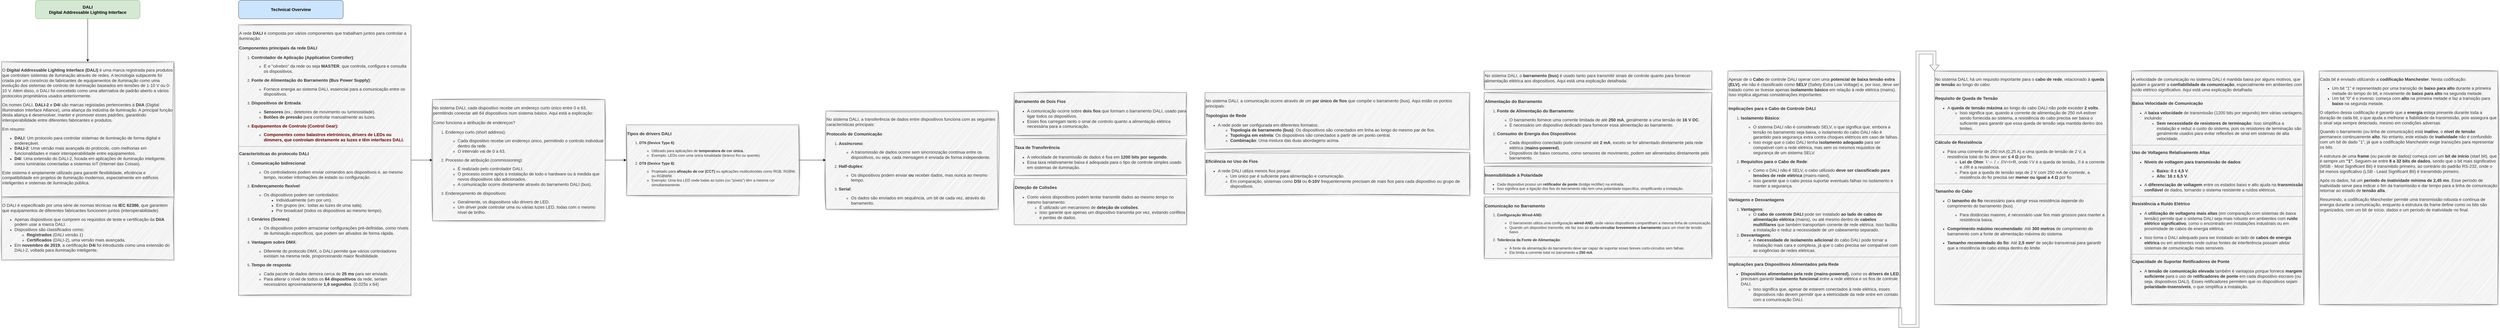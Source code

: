 <mxfile version="26.0.4">
  <diagram name="Página-1" id="Lldr0v3kpr64z7-852WX">
    <mxGraphModel dx="1793" dy="2224" grid="1" gridSize="10" guides="1" tooltips="1" connect="1" arrows="1" fold="1" page="1" pageScale="1" pageWidth="827" pageHeight="1169" math="0" shadow="0">
      <root>
        <mxCell id="0" />
        <mxCell id="1" parent="0" />
        <mxCell id="GAST41TI2rblRG072SL0-26" style="edgeStyle=orthogonalEdgeStyle;rounded=0;orthogonalLoop=1;jettySize=auto;html=1;" edge="1" parent="1" source="GAST41TI2rblRG072SL0-2" target="GAST41TI2rblRG072SL0-3">
          <mxGeometry relative="1" as="geometry" />
        </mxCell>
        <mxCell id="GAST41TI2rblRG072SL0-2" value="&lt;font style=&quot;font-size: 14px;&quot;&gt;&lt;b&gt;DALI&lt;/b&gt;&lt;/font&gt;&lt;div&gt;&lt;font style=&quot;font-size: 14px;&quot;&gt;&lt;b&gt;Digital Addressable Lighting Interface&lt;/b&gt;&lt;/font&gt;&lt;/div&gt;" style="rounded=1;whiteSpace=wrap;html=1;fillColor=#d5e8d4;strokeColor=#82b366;" vertex="1" parent="1">
          <mxGeometry x="290" y="-300" width="340" height="60" as="geometry" />
        </mxCell>
        <mxCell id="GAST41TI2rblRG072SL0-3" value="&lt;p&gt;&lt;font style=&quot;font-size: 14px;&quot;&gt;O &lt;strong style=&quot;&quot;&gt;Digital Addressable Lighting Interface (DALI)&lt;/strong&gt; é uma marca registrada para produtos que controlam sistemas de iluminação através de redes. A tecnologia subjacente foi criada por um consórcio de fabricantes de equipamentos de iluminação como uma evolução dos sistemas de controlo de iluminação baseados em tensões de 1-10 V ou 0-10 V. Além disso, o DALI foi concebido como uma alternativa de padrão aberto a vários protocolos proprietários usados anteriormente.&lt;/font&gt;&lt;/p&gt;&lt;p&gt;&lt;font style=&quot;font-size: 14px;&quot;&gt;Os nomes DALI, &lt;strong&gt;DALI-2&lt;/strong&gt; e &lt;strong&gt;D4i&lt;/strong&gt; são marcas registadas pertencentes à &lt;strong&gt;DiiA&lt;/strong&gt; (Digital Illumination Interface Alliance), uma aliança da indústria de iluminação. A principal função desta aliança é desenvolver, manter e promover esses padrões, garantindo interoperabilidade entre diferentes fabricantes e produtos.&lt;/font&gt;&lt;/p&gt;&lt;p&gt;&lt;font style=&quot;font-size: 14px;&quot;&gt;Em resumo:&lt;/font&gt;&lt;/p&gt;&lt;ul&gt;&lt;li&gt;&lt;font style=&quot;font-size: 14px;&quot;&gt;&lt;strong&gt;DALI&lt;/strong&gt;: Um protocolo para controlar sistemas de iluminação de forma digital e endereçável.&lt;/font&gt;&lt;/li&gt;&lt;li&gt;&lt;font style=&quot;font-size: 14px;&quot;&gt;&lt;strong&gt;DALI-2&lt;/strong&gt;: Uma versão mais avançada do protocolo, com melhorias em funcionalidades e maior interoperabilidade entre equipamentos.&lt;/font&gt;&lt;/li&gt;&lt;li&gt;&lt;font style=&quot;font-size: 14px;&quot;&gt;&lt;strong&gt;D4i&lt;/strong&gt;: Uma extensão do DALI-2, focada em aplicações de iluminação inteligente, como luminárias conectadas a sistemas IoT (Internet das Coisas).&lt;/font&gt;&lt;/li&gt;&lt;/ul&gt;&lt;p&gt;&lt;font style=&quot;font-size: 14px;&quot;&gt;Este sistema é amplamente utilizado para garantir flexibilidade, eficiência e compatibilidade em projetos de iluminação modernos, especialmente em edifícios inteligentes e sistemas de iluminação pública.&lt;/font&gt;&lt;/p&gt;" style="text;whiteSpace=wrap;html=1;fillColor=#f5f5f5;fontColor=#333333;strokeColor=#666666;sketch=1;curveFitting=1;jiggle=2;shadow=1;" vertex="1" parent="1">
          <mxGeometry x="180" y="-100" width="560" height="440" as="geometry" />
        </mxCell>
        <mxCell id="GAST41TI2rblRG072SL0-5" value="&lt;p&gt;&lt;font style=&quot;font-size: 14px;&quot;&gt;O DALI é especificado por uma série de normas técnicas na &lt;strong style=&quot;&quot;&gt;IEC 62386&lt;/strong&gt;, que garantem que equipamentos de diferentes fabricantes funcionem juntos (interoperabilidade).&lt;/font&gt;&lt;/p&gt;&lt;ul&gt;&lt;li&gt;&lt;font style=&quot;font-size: 14px;&quot;&gt;Apenas dispositivos que cumprem os requisitos de teste e certificação da &lt;strong&gt;DiiA&lt;/strong&gt; podem usar a marca DALI.&lt;/font&gt;&lt;/li&gt;&lt;li&gt;&lt;font style=&quot;font-size: 14px;&quot;&gt;Dispositivos são classificados como:&lt;/font&gt;&lt;ul&gt;&lt;li&gt;&lt;font style=&quot;font-size: 14px;&quot;&gt;&lt;strong&gt;Registrados&lt;/strong&gt; (DALI versão 1)&amp;nbsp;&lt;/font&gt;&lt;/li&gt;&lt;li&gt;&lt;font style=&quot;font-size: 14px;&quot;&gt;&lt;strong&gt;Certificados&lt;/strong&gt; (DALI-2), uma versão mais avançada.&lt;/font&gt;&lt;/li&gt;&lt;/ul&gt;&lt;/li&gt;&lt;li&gt;&lt;font style=&quot;font-size: 14px;&quot;&gt;Em &lt;strong style=&quot;&quot;&gt;novembro de 2019&lt;/strong&gt;, a certificação &lt;strong style=&quot;&quot;&gt;D4i&lt;/strong&gt; foi introduzida como uma extensão do DALI-2, voltada para iluminação inteligente.&lt;/font&gt;&lt;/li&gt;&lt;/ul&gt;" style="text;whiteSpace=wrap;html=1;fillColor=#f5f5f5;fontColor=#333333;strokeColor=#666666;sketch=1;curveFitting=1;jiggle=2;shadow=1;" vertex="1" parent="1">
          <mxGeometry x="180" y="340" width="560" height="205" as="geometry" />
        </mxCell>
        <mxCell id="GAST41TI2rblRG072SL0-10" style="edgeStyle=orthogonalEdgeStyle;rounded=0;orthogonalLoop=1;jettySize=auto;html=1;entryX=0;entryY=0.5;entryDx=0;entryDy=0;" edge="1" parent="1" source="GAST41TI2rblRG072SL0-7" target="GAST41TI2rblRG072SL0-9">
          <mxGeometry relative="1" as="geometry" />
        </mxCell>
        <mxCell id="GAST41TI2rblRG072SL0-7" value="&lt;p&gt;&lt;font style=&quot;font-size: 14px;&quot;&gt;A rede &lt;strong style=&quot;&quot;&gt;DALI&lt;/strong&gt; é composta por vários componentes que trabalham juntos para controlar a iluminação:&lt;/font&gt;&lt;/p&gt;&lt;h3&gt;&lt;strong&gt;&lt;font style=&quot;font-size: 14px;&quot;&gt;Componentes principais da rede DALI&lt;/font&gt;&lt;/strong&gt;&lt;/h3&gt;&lt;ol&gt;&lt;li&gt;&lt;p&gt;&lt;font style=&quot;font-size: 14px;&quot;&gt;&lt;strong&gt;Controlador de Aplicação (Application Controller)&lt;/strong&gt;:&lt;/font&gt;&lt;/p&gt;&lt;ul&gt;&lt;li&gt;&lt;font style=&quot;font-size: 14px;&quot;&gt;É o &quot;cérebro&quot; da rede ou seja &lt;b&gt;MASTER&lt;/b&gt;, que controla, configura e consulta os dispositivos.&lt;/font&gt;&lt;/li&gt;&lt;/ul&gt;&lt;/li&gt;&lt;li&gt;&lt;p&gt;&lt;font style=&quot;font-size: 14px;&quot;&gt;&lt;strong&gt;Fonte de Alimentação do Barramento (Bus Power Supply)&lt;/strong&gt;:&lt;/font&gt;&lt;/p&gt;&lt;ul&gt;&lt;li&gt;&lt;font style=&quot;font-size: 14px;&quot;&gt;Fornece energia ao sistema DALI, essencial para a comunicação entre os dispositivos.&lt;/font&gt;&lt;/li&gt;&lt;/ul&gt;&lt;/li&gt;&lt;li&gt;&lt;p&gt;&lt;font style=&quot;font-size: 14px;&quot;&gt;&lt;strong&gt;Dispositivos de Entrada&lt;/strong&gt;:&lt;/font&gt;&lt;/p&gt;&lt;ul&gt;&lt;li&gt;&lt;font style=&quot;font-size: 14px;&quot;&gt;&lt;strong&gt;Sensores&lt;/strong&gt; (ex.: detetores de movimento ou luminosidade).&lt;/font&gt;&lt;/li&gt;&lt;li&gt;&lt;font style=&quot;font-size: 14px;&quot;&gt;&lt;strong&gt;Botões de pressão&lt;/strong&gt; para controlar manualmente as luzes.&lt;/font&gt;&lt;/li&gt;&lt;/ul&gt;&lt;/li&gt;&lt;li&gt;&lt;p&gt;&lt;font style=&quot;font-size: 14px; color: rgb(102, 0, 0);&quot;&gt;&lt;b&gt;Equipamentos de Controlo (Control Gear):&lt;/b&gt;&lt;/font&gt;&lt;/p&gt;&lt;ul&gt;&lt;li&gt;&lt;font style=&quot;font-size: 14px; color: rgb(102, 0, 0);&quot;&gt;&lt;b&gt;Componentes como balastros eletrónicos, drivers de LEDs ou dimmers, que controlam diretamente as luzes e têm interfaces DALI.&lt;/b&gt;&lt;/font&gt;&lt;/li&gt;&lt;/ul&gt;&lt;/li&gt;&lt;/ol&gt;&lt;hr&gt;&lt;h3&gt;&lt;strong&gt;&lt;font style=&quot;font-size: 14px;&quot;&gt;Características do protocolo DALI&lt;/font&gt;&lt;/strong&gt;&lt;/h3&gt;&lt;ol&gt;&lt;li&gt;&lt;p&gt;&lt;font style=&quot;font-size: 14px;&quot;&gt;&lt;strong&gt;Comunicação bidirecional&lt;/strong&gt;:&lt;/font&gt;&lt;/p&gt;&lt;ul&gt;&lt;li&gt;&lt;font style=&quot;font-size: 14px;&quot;&gt;Os controladores podem enviar comandos aos dispositivos e, ao mesmo tempo, receber informações de estado ou configuração.&lt;/font&gt;&lt;/li&gt;&lt;/ul&gt;&lt;/li&gt;&lt;li&gt;&lt;p&gt;&lt;font style=&quot;font-size: 14px;&quot;&gt;&lt;strong&gt;Endereçamento flexível&lt;/strong&gt;:&lt;/font&gt;&lt;/p&gt;&lt;ul&gt;&lt;li&gt;&lt;font style=&quot;font-size: 14px;&quot;&gt;Os dispositivos podem ser controlados:&lt;/font&gt;&lt;ul&gt;&lt;li&gt;&lt;font style=&quot;font-size: 14px;&quot;&gt;Individualmente (um por um).&lt;/font&gt;&lt;/li&gt;&lt;li&gt;&lt;font style=&quot;font-size: 14px;&quot;&gt;Em grupos (ex.: todas as luzes de uma sala).&lt;/font&gt;&lt;/li&gt;&lt;li&gt;&lt;font style=&quot;font-size: 14px;&quot;&gt;Por broadcast (todos os dispositivos ao mesmo tempo).&lt;/font&gt;&lt;/li&gt;&lt;/ul&gt;&lt;/li&gt;&lt;/ul&gt;&lt;/li&gt;&lt;li&gt;&lt;p&gt;&lt;font style=&quot;font-size: 14px;&quot;&gt;&lt;strong&gt;Cenários (Scenes)&lt;/strong&gt;:&lt;/font&gt;&lt;/p&gt;&lt;ul&gt;&lt;li&gt;&lt;font style=&quot;font-size: 14px;&quot;&gt;Os dispositivos podem armazenar configurações pré-definidas, como níveis de iluminação específicos, que podem ser ativados de forma rápida.&lt;/font&gt;&lt;/li&gt;&lt;/ul&gt;&lt;/li&gt;&lt;li&gt;&lt;p&gt;&lt;font style=&quot;font-size: 14px;&quot;&gt;&lt;strong&gt;Vantagem sobre DMX&lt;/strong&gt;:&lt;/font&gt;&lt;/p&gt;&lt;ul&gt;&lt;li&gt;&lt;font style=&quot;font-size: 14px;&quot;&gt;Diferente do protocolo DMX, o DALI permite que vários controladores existam na mesma rede, proporcionando maior flexibilidade.&lt;/font&gt;&lt;/li&gt;&lt;/ul&gt;&lt;/li&gt;&lt;li&gt;&lt;p&gt;&lt;font style=&quot;font-size: 14px;&quot;&gt;&lt;strong&gt;Tempo de resposta&lt;/strong&gt;:&lt;/font&gt;&lt;/p&gt;&lt;ul&gt;&lt;li&gt;&lt;font style=&quot;font-size: 14px;&quot;&gt;Cada pacote de dados demora cerca de &lt;strong&gt;25 ms&lt;/strong&gt; para ser enviado.&lt;/font&gt;&lt;/li&gt;&lt;li&gt;&lt;font style=&quot;font-size: 14px;&quot;&gt;Para alterar o nível de todos os &lt;strong style=&quot;&quot;&gt;64 dispositivos&lt;/strong&gt; da rede, seriam necessários aproximadamente &lt;strong style=&quot;&quot;&gt;1,6 segundos&lt;/strong&gt;. (0.025s x 64)&lt;/font&gt;&lt;/li&gt;&lt;/ul&gt;&lt;/li&gt;&lt;/ol&gt;" style="text;whiteSpace=wrap;html=1;fillColor=#f5f5f5;fontColor=#333333;strokeColor=#666666;sketch=1;curveFitting=1;jiggle=2;shadow=1;" vertex="1" parent="1">
          <mxGeometry x="950" y="-220" width="560" height="880" as="geometry" />
        </mxCell>
        <mxCell id="GAST41TI2rblRG072SL0-13" style="edgeStyle=orthogonalEdgeStyle;rounded=0;orthogonalLoop=1;jettySize=auto;html=1;" edge="1" parent="1" source="GAST41TI2rblRG072SL0-9" target="GAST41TI2rblRG072SL0-12">
          <mxGeometry relative="1" as="geometry" />
        </mxCell>
        <mxCell id="GAST41TI2rblRG072SL0-9" value="&lt;p&gt;&lt;font style=&quot;font-size: 14px;&quot;&gt;No sistema DALI, cada dispositivo recebe um endereço curto único entre 0 e 63, permitindo conectar até 64 dispositivos num sistema básico. Aqui está a explicação:&lt;/font&gt;&lt;/p&gt;&lt;h3&gt;&lt;font style=&quot;font-size: 14px; font-weight: normal;&quot;&gt;Como funciona a atribuição de endereços?&lt;/font&gt;&lt;/h3&gt;&lt;ol&gt;&lt;li&gt;&lt;p&gt;&lt;font style=&quot;font-size: 14px;&quot;&gt;Endereço curto (short address):&lt;/font&gt;&lt;/p&gt;&lt;ul&gt;&lt;li&gt;&lt;font style=&quot;font-size: 14px;&quot;&gt;Cada dispositivo recebe um endereço único, permitindo o controlo individual dentro da rede.&lt;/font&gt;&lt;/li&gt;&lt;li&gt;&lt;font style=&quot;font-size: 14px;&quot;&gt;O intervalo vai de 0 a 63.&lt;/font&gt;&lt;/li&gt;&lt;/ul&gt;&lt;/li&gt;&lt;li&gt;&lt;p&gt;&lt;font style=&quot;font-size: 14px;&quot;&gt;Processo de atribuição (commissioning):&lt;/font&gt;&lt;/p&gt;&lt;ul&gt;&lt;li&gt;&lt;font style=&quot;font-size: 14px;&quot;&gt;É realizado pelo controlador DALI.&lt;/font&gt;&lt;/li&gt;&lt;li&gt;&lt;font style=&quot;font-size: 14px;&quot;&gt;O processo ocorre após a instalação de todo o hardware ou à medida que novos dispositivos são adicionados.&lt;/font&gt;&lt;/li&gt;&lt;li&gt;&lt;font style=&quot;font-size: 14px;&quot;&gt;A comunicação ocorre diretamente através do barramento DALI (bus).&lt;/font&gt;&lt;/li&gt;&lt;/ul&gt;&lt;/li&gt;&lt;li&gt;&lt;p&gt;&lt;font style=&quot;font-size: 14px;&quot;&gt;Endereçamento de dispositivos:&lt;/font&gt;&lt;/p&gt;&lt;ul&gt;&lt;li&gt;&lt;font style=&quot;font-size: 14px;&quot;&gt;Geralmente, os dispositivos são drivers de LED.&lt;/font&gt;&lt;/li&gt;&lt;li&gt;&lt;font style=&quot;font-size: 14px;&quot;&gt;Um driver pode controlar uma ou várias luzes LED, todas com o mesmo nível de brilho.&lt;/font&gt;&lt;/li&gt;&lt;/ul&gt;&lt;/li&gt;&lt;/ol&gt;" style="text;whiteSpace=wrap;html=1;fillColor=#f5f5f5;fontColor=#333333;strokeColor=#666666;sketch=1;curveFitting=1;jiggle=2;shadow=1;" vertex="1" parent="1">
          <mxGeometry x="1580" y="22.5" width="560" height="395" as="geometry" />
        </mxCell>
        <mxCell id="GAST41TI2rblRG072SL0-15" style="edgeStyle=orthogonalEdgeStyle;rounded=0;orthogonalLoop=1;jettySize=auto;html=1;" edge="1" parent="1" source="GAST41TI2rblRG072SL0-12" target="GAST41TI2rblRG072SL0-14">
          <mxGeometry relative="1" as="geometry" />
        </mxCell>
        <mxCell id="GAST41TI2rblRG072SL0-12" value="&lt;h3&gt;&lt;strong&gt;Tipos de drivers DALI&lt;/strong&gt;&lt;/h3&gt;&lt;ol&gt;&lt;li&gt;&lt;p&gt;&lt;strong&gt;DT6 (Device Type 6)&lt;/strong&gt;:&lt;/p&gt;&lt;ul&gt;&lt;li&gt;Utilizado para aplicações de &lt;strong&gt;temperatura de cor única&lt;/strong&gt;.&lt;/li&gt;&lt;li&gt;Exemplo: LEDs com uma única tonalidade (branco frio ou quente).&lt;/li&gt;&lt;/ul&gt;&lt;/li&gt;&lt;li&gt;&lt;p&gt;&lt;strong&gt;DT8 (Device Type 8)&lt;/strong&gt;:&lt;/p&gt;&lt;ul&gt;&lt;li&gt;Projetado para &lt;strong&gt;afinação de cor (CCT)&lt;/strong&gt; ou aplicações multicoloridas como RGB, RGBW, ou RGBWW.&lt;/li&gt;&lt;li&gt;Exemplo: Uma tira LED onde todas as luzes (ou &quot;píxeis&quot;) têm a mesma cor simultaneamente.&lt;/li&gt;&lt;/ul&gt;&lt;/li&gt;&lt;/ol&gt;" style="text;whiteSpace=wrap;html=1;fillColor=#f5f5f5;fontColor=#333333;strokeColor=#666666;sketch=1;curveFitting=1;jiggle=2;shadow=1;" vertex="1" parent="1">
          <mxGeometry x="2210" y="105" width="560" height="230" as="geometry" />
        </mxCell>
        <mxCell id="GAST41TI2rblRG072SL0-14" value="&lt;p&gt;&lt;font style=&quot;font-size: 14px;&quot;&gt;No sistema DALI, a transferência de dados entre dispositivos funciona com as seguintes características principais:&lt;/font&gt;&lt;/p&gt;&lt;h3&gt;&lt;strong&gt;&lt;font style=&quot;font-size: 14px;&quot;&gt;Protocolo de Comunicação&lt;/font&gt;&lt;/strong&gt;&lt;/h3&gt;&lt;ol&gt;&lt;li&gt;&lt;p&gt;&lt;font style=&quot;font-size: 14px;&quot;&gt;&lt;strong&gt;Assíncrono&lt;/strong&gt;:&lt;/font&gt;&lt;/p&gt;&lt;ul&gt;&lt;li&gt;&lt;font style=&quot;font-size: 14px;&quot;&gt;A transmissão de dados ocorre sem sincronização contínua entre os dispositivos, ou seja, cada mensagem é enviada de forma independente.&lt;/font&gt;&lt;/li&gt;&lt;/ul&gt;&lt;/li&gt;&lt;li&gt;&lt;p&gt;&lt;font style=&quot;font-size: 14px;&quot;&gt;&lt;strong&gt;Half-duplex&lt;/strong&gt;:&lt;/font&gt;&lt;/p&gt;&lt;ul&gt;&lt;li&gt;&lt;font style=&quot;font-size: 14px;&quot;&gt;Os dispositivos podem enviar &lt;strong&gt;ou&lt;/strong&gt; receber dados, mas nunca ao mesmo tempo.&lt;/font&gt;&lt;/li&gt;&lt;/ul&gt;&lt;/li&gt;&lt;li&gt;&lt;p&gt;&lt;font style=&quot;font-size: 14px;&quot;&gt;&lt;strong&gt;Serial&lt;/strong&gt;:&lt;/font&gt;&lt;/p&gt;&lt;ul&gt;&lt;li&gt;&lt;font style=&quot;font-size: 14px;&quot;&gt;Os dados são enviados em sequência, um bit de cada vez, através do barramento.&lt;/font&gt;&lt;/li&gt;&lt;/ul&gt;&lt;/li&gt;&lt;/ol&gt;" style="text;whiteSpace=wrap;html=1;fillColor=#f5f5f5;fontColor=#333333;strokeColor=#666666;sketch=1;curveFitting=1;jiggle=2;shadow=1;" vertex="1" parent="1">
          <mxGeometry x="2858" y="60" width="560" height="320" as="geometry" />
        </mxCell>
        <mxCell id="GAST41TI2rblRG072SL0-16" value="&lt;h3&gt;&lt;strong&gt;&lt;font style=&quot;font-size: 14px;&quot;&gt;Barramento de Dois Fios&lt;/font&gt;&lt;/strong&gt;&lt;/h3&gt;&lt;ul&gt;&lt;li&gt;&lt;font style=&quot;font-size: 14px;&quot;&gt;A comunicação ocorre sobre &lt;strong&gt;dois fios&lt;/strong&gt; que formam o barramento DALI, usado para ligar todos os dispositivos.&lt;/font&gt;&lt;/li&gt;&lt;li&gt;&lt;font style=&quot;font-size: 14px;&quot;&gt;Esses fios carregam tanto o sinal de controlo quanto a alimentação elétrica necessária para a comunicação.&lt;/font&gt;&lt;/li&gt;&lt;/ul&gt;" style="text;whiteSpace=wrap;html=1;fillColor=#f5f5f5;fontColor=#333333;strokeColor=#666666;sketch=1;curveFitting=1;jiggle=2;shadow=1;" vertex="1" parent="1">
          <mxGeometry x="3470" width="560" height="140" as="geometry" />
        </mxCell>
        <mxCell id="GAST41TI2rblRG072SL0-19" value="&lt;h3&gt;&lt;strong&gt;&lt;font style=&quot;font-size: 14px;&quot;&gt;Taxa de Transferência&lt;/font&gt;&lt;/strong&gt;&lt;/h3&gt;&lt;ul&gt;&lt;li&gt;&lt;font style=&quot;font-size: 14px;&quot;&gt;A velocidade de transmissão de dados é fixa em &lt;strong&gt;1200 bits por segundo&lt;/strong&gt;.&lt;/font&gt;&lt;/li&gt;&lt;li&gt;&lt;font style=&quot;font-size: 14px;&quot;&gt;Essa taxa relativamente baixa é adequada para o tipo de controle simples usado em sistemas de iluminação.&lt;/font&gt;&lt;/li&gt;&lt;/ul&gt;" style="text;whiteSpace=wrap;html=1;fillColor=#f5f5f5;fontColor=#333333;strokeColor=#666666;sketch=1;curveFitting=1;jiggle=2;shadow=1;" vertex="1" parent="1">
          <mxGeometry x="3470" y="150" width="560" height="120" as="geometry" />
        </mxCell>
        <mxCell id="GAST41TI2rblRG072SL0-21" value="&lt;h3&gt;&lt;strong&gt;&lt;font style=&quot;font-size: 14px;&quot;&gt;Deteção de Colisões&lt;/font&gt;&lt;/strong&gt;&lt;/h3&gt;&lt;ul&gt;&lt;li&gt;&lt;font style=&quot;font-size: 14px;&quot;&gt;Como vários dispositivos podem tentar transmitir dados ao mesmo tempo no mesmo barramento:&lt;/font&gt;&lt;ul&gt;&lt;li&gt;&lt;font style=&quot;font-size: 14px;&quot;&gt;É utilizado um mecanismo de &lt;strong&gt;deteção de colisões&lt;/strong&gt;.&lt;/font&gt;&lt;/li&gt;&lt;li&gt;&lt;font style=&quot;font-size: 14px;&quot;&gt;Isso garante que apenas um dispositivo transmita por vez, evitando conflitos e perdas de dados.&lt;/font&gt;&lt;/li&gt;&lt;/ul&gt;&lt;/li&gt;&lt;/ul&gt;" style="text;whiteSpace=wrap;html=1;fillColor=#f5f5f5;fontColor=#333333;strokeColor=#666666;sketch=1;curveFitting=1;jiggle=2;shadow=1;" vertex="1" parent="1">
          <mxGeometry x="3470" y="280" width="560" height="150" as="geometry" />
        </mxCell>
        <mxCell id="GAST41TI2rblRG072SL0-27" value="&lt;span style=&quot;font-size: 14px;&quot;&gt;&lt;b&gt;Technical Overview&lt;/b&gt;&lt;/span&gt;" style="rounded=1;whiteSpace=wrap;html=1;fillColor=#cce5ff;strokeColor=#36393d;" vertex="1" parent="1">
          <mxGeometry x="950" y="-300" width="340" height="60" as="geometry" />
        </mxCell>
        <mxCell id="GAST41TI2rblRG072SL0-28" value="&lt;p style=&quot;&quot;&gt;&lt;font style=&quot;font-size: 14px;&quot;&gt;No sistema DALI, a comunicação ocorre através de um &lt;strong style=&quot;&quot;&gt;par único de fios&lt;/strong&gt; que compõe o barramento (bus). Aqui estão os pontos principais:&lt;/font&gt;&lt;/p&gt;&lt;h3 style=&quot;&quot;&gt;&lt;strong&gt;&lt;font style=&quot;font-size: 14px;&quot;&gt;Topologias de Rede&lt;/font&gt;&lt;/strong&gt;&lt;/h3&gt;&lt;ul&gt;&lt;li&gt;&lt;div style=&quot;&quot;&gt;&lt;span style=&quot;font-size: 14px; background-color: transparent; color: light-dark(rgb(51, 51, 51), rgb(193, 193, 193));&quot;&gt;A rede pode ser configurada em diferentes formatos:&lt;/span&gt;&lt;/div&gt;&lt;ul&gt;&lt;li style=&quot;&quot;&gt;&lt;font style=&quot;font-size: 14px;&quot;&gt;&lt;strong&gt;Topologia de barramento (bus)&lt;/strong&gt;: Os dispositivos são conectados em linha ao longo do mesmo par de fios.&lt;/font&gt;&lt;/li&gt;&lt;li style=&quot;&quot;&gt;&lt;font style=&quot;font-size: 14px;&quot;&gt;&lt;strong&gt;Topologia em estrela&lt;/strong&gt;: Os dispositivos são conectados a partir de um ponto central.&lt;/font&gt;&lt;/li&gt;&lt;li style=&quot;&quot;&gt;&lt;font style=&quot;font-size: 14px;&quot;&gt;&lt;strong style=&quot;&quot;&gt;Combinação&lt;/strong&gt;: Uma mistura das duas abordagens acima.&lt;/font&gt;&lt;/li&gt;&lt;/ul&gt;&lt;/li&gt;&lt;/ul&gt;" style="text;whiteSpace=wrap;html=1;fillColor=#f5f5f5;fontColor=#333333;strokeColor=#666666;sketch=1;curveFitting=1;jiggle=2;shadow=1;align=left;" vertex="1" parent="1">
          <mxGeometry x="4090" width="860" height="185" as="geometry" />
        </mxCell>
        <mxCell id="GAST41TI2rblRG072SL0-29" value="&lt;h3&gt;&lt;strong&gt;&lt;font style=&quot;font-size: 14px;&quot;&gt;Eficiência no Uso de Fios&lt;/font&gt;&lt;/strong&gt;&lt;/h3&gt;&lt;ul&gt;&lt;li&gt;&lt;font style=&quot;font-size: 14px;&quot;&gt;A rede DALI utiliza menos fios porque:&lt;/font&gt;&lt;ul&gt;&lt;li&gt;&lt;font style=&quot;font-size: 14px;&quot;&gt;Um único par é suficiente para alimentação e comunicação.&lt;/font&gt;&lt;/li&gt;&lt;li&gt;&lt;font style=&quot;font-size: 14px;&quot;&gt;Em comparação, sistemas como &lt;strong style=&quot;&quot;&gt;DSI&lt;/strong&gt; ou &lt;strong style=&quot;&quot;&gt;0-10V&lt;/strong&gt; frequentemente precisam de mais fios para cada dispositivo ou grupo de dispositivos.&lt;/font&gt;&lt;/li&gt;&lt;/ul&gt;&lt;/li&gt;&lt;/ul&gt;" style="text;whiteSpace=wrap;html=1;fillColor=#f5f5f5;fontColor=#333333;strokeColor=#666666;sketch=1;curveFitting=1;jiggle=2;shadow=1;" vertex="1" parent="1">
          <mxGeometry x="4090" y="195" width="860" height="140" as="geometry" />
        </mxCell>
        <mxCell id="GAST41TI2rblRG072SL0-30" value="&lt;font style=&quot;font-size: 14px;&quot;&gt;No sistema DALI, o &lt;strong style=&quot;&quot;&gt;barramento (bus)&lt;/strong&gt; é usado tanto para transmitir sinais de controle quanto para fornecer alimentação elétrica aos dispositivos. Aqui está uma explicação detalhada:&lt;/font&gt;" style="text;whiteSpace=wrap;html=1;fillColor=#f5f5f5;fontColor=#333333;strokeColor=#666666;sketch=1;curveFitting=1;jiggle=2;shadow=1;" vertex="1" parent="1">
          <mxGeometry x="4997" y="-70" width="740" height="60" as="geometry" />
        </mxCell>
        <mxCell id="GAST41TI2rblRG072SL0-31" value="&lt;h3&gt;&lt;strong&gt;&lt;font style=&quot;font-size: 14px;&quot;&gt;Alimentação do Barramento&lt;/font&gt;&lt;/strong&gt;&lt;/h3&gt;&lt;ol&gt;&lt;li&gt;&lt;p&gt;&lt;font style=&quot;font-size: 14px;&quot;&gt;&lt;strong&gt;Fonte de Alimentação do Barramento&lt;/strong&gt;:&lt;/font&gt;&lt;/p&gt;&lt;ul&gt;&lt;li&gt;&lt;font style=&quot;font-size: 14px;&quot;&gt;O barramento fornece uma corrente limitada de até &lt;strong&gt;250 mA&lt;/strong&gt;, geralmente a uma tensão de &lt;strong&gt;16 V DC&lt;/strong&gt;.&lt;/font&gt;&lt;/li&gt;&lt;li&gt;&lt;font style=&quot;font-size: 14px;&quot;&gt;É necessário um dispositivo dedicado para fornecer essa alimentação ao barramento.&lt;/font&gt;&lt;/li&gt;&lt;/ul&gt;&lt;/li&gt;&lt;li&gt;&lt;p&gt;&lt;font style=&quot;font-size: 14px;&quot;&gt;&lt;strong&gt;Consumo de Energia dos Dispositivos&lt;/strong&gt;:&lt;/font&gt;&lt;/p&gt;&lt;ul&gt;&lt;li&gt;&lt;font style=&quot;font-size: 14px;&quot;&gt;Cada dispositivo conectado pode consumir até &lt;strong&gt;2 mA&lt;/strong&gt;, exceto se for alimentado diretamente pela rede elétrica (&lt;strong&gt;mains-powered&lt;/strong&gt;).&lt;/font&gt;&lt;/li&gt;&lt;li&gt;&lt;font style=&quot;font-size: 14px;&quot;&gt;Dispositivos de baixo consumo, como sensores de movimento, podem ser alimentados diretamente pelo barramento.&lt;/font&gt;&lt;/li&gt;&lt;/ul&gt;&lt;/li&gt;&lt;/ol&gt;" style="text;whiteSpace=wrap;html=1;fillColor=#f5f5f5;fontColor=#333333;strokeColor=#666666;sketch=1;curveFitting=1;jiggle=2;shadow=1;" vertex="1" parent="1">
          <mxGeometry x="4997" width="740" height="230" as="geometry" />
        </mxCell>
        <mxCell id="GAST41TI2rblRG072SL0-32" value="&lt;h3&gt;&lt;strong&gt;Insensibilidade à Polaridade&lt;/strong&gt;&lt;/h3&gt;&lt;ul&gt;&lt;li&gt;Cada dispositivo possui um &lt;strong&gt;retificador de ponte&lt;/strong&gt; (bridge rectifier) na entrada.&lt;/li&gt;&lt;li&gt;Isso significa que a ligação dos fios do barramento não tem uma polaridade específica, simplificando a instalação.&lt;/li&gt;&lt;/ul&gt;" style="text;whiteSpace=wrap;html=1;fillColor=#f5f5f5;fontColor=#333333;strokeColor=#666666;sketch=1;curveFitting=1;jiggle=2;shadow=1;" vertex="1" parent="1">
          <mxGeometry x="4997" y="240" width="740" height="90" as="geometry" />
        </mxCell>
        <mxCell id="GAST41TI2rblRG072SL0-33" value="&lt;h3&gt;&lt;strong&gt;Comunicação no Barramento&lt;/strong&gt;&lt;/h3&gt;&lt;ol&gt;&lt;li&gt;&lt;p&gt;&lt;strong&gt;Configuração Wired-AND&lt;/strong&gt;:&lt;/p&gt;&lt;ul&gt;&lt;li&gt;O barramento utiliza uma configuração &lt;strong&gt;wired-AND&lt;/strong&gt;, onde vários dispositivos compartilham a mesma linha de comunicação.&lt;/li&gt;&lt;li&gt;Quando um dispositivo transmite, ele faz isso ao &lt;strong&gt;curto-circuitar brevemente o barramento&lt;/strong&gt; para um nível de tensão baixo.&lt;/li&gt;&lt;/ul&gt;&lt;/li&gt;&lt;li&gt;&lt;p&gt;&lt;strong&gt;Tolerância da Fonte de Alimentação&lt;/strong&gt;:&lt;/p&gt;&lt;ul&gt;&lt;li&gt;A fonte de alimentação do barramento deve ser capaz de suportar esses breves curto-circuitos sem falhas.&lt;/li&gt;&lt;li&gt;Ela limita a corrente total no barramento a &lt;strong&gt;250 mA&lt;/strong&gt;.&lt;/li&gt;&lt;/ul&gt;&lt;/li&gt;&lt;/ol&gt;" style="text;whiteSpace=wrap;html=1;fillColor=#f5f5f5;fontColor=#333333;strokeColor=#666666;sketch=1;curveFitting=1;jiggle=2;shadow=1;" vertex="1" parent="1">
          <mxGeometry x="4997" y="340" width="740" height="200" as="geometry" />
        </mxCell>
        <mxCell id="GAST41TI2rblRG072SL0-36" style="edgeStyle=orthogonalEdgeStyle;rounded=0;orthogonalLoop=1;jettySize=auto;html=1;exitX=1;exitY=1;exitDx=0;exitDy=0;entryX=0;entryY=0;entryDx=0;entryDy=0;shape=flexArrow;fillColor=#f5f5f5;strokeColor=#666666;" edge="1" parent="1" source="GAST41TI2rblRG072SL0-34" target="GAST41TI2rblRG072SL0-35">
          <mxGeometry relative="1" as="geometry">
            <Array as="points">
              <mxPoint x="6349" y="760" />
              <mxPoint x="6405" y="760" />
              <mxPoint x="6405" y="-130" />
              <mxPoint x="6460" y="-130" />
            </Array>
          </mxGeometry>
        </mxCell>
        <mxCell id="GAST41TI2rblRG072SL0-34" value="&lt;p&gt;&lt;font style=&quot;font-size: 14px;&quot;&gt;Apesar de o &lt;b&gt;Cabo &lt;/b&gt;de controle DALI operar com uma &lt;strong style=&quot;&quot;&gt;potencial de baixa tensão extra (ELV)&lt;/strong&gt;, ele não é classificado como &lt;strong style=&quot;&quot;&gt;SELV&lt;/strong&gt; (Safety Extra Low Voltage) e, por isso, deve ser tratado como se tivesse apenas &lt;strong style=&quot;&quot;&gt;isolamento básico&lt;/strong&gt; em relação à rede elétrica (mains). Isso implica algumas considerações importantes:&lt;/font&gt;&lt;/p&gt;&lt;hr&gt;&lt;h3&gt;&lt;strong&gt;&lt;font style=&quot;font-size: 14px;&quot;&gt;Implicações para o Cabo de Controle DALI&lt;/font&gt;&lt;/strong&gt;&lt;/h3&gt;&lt;ol&gt;&lt;li&gt;&lt;p&gt;&lt;font style=&quot;font-size: 14px;&quot;&gt;&lt;strong&gt;Isolamento Básico&lt;/strong&gt;:&lt;/font&gt;&lt;/p&gt;&lt;ul&gt;&lt;li&gt;&lt;font style=&quot;font-size: 14px;&quot;&gt;O sistema DALI não é considerado SELV, o que significa que, embora a tensão no barramento seja baixa, o isolamento do cabo DALI não é garantido para segurança extra contra choques elétricos em caso de falhas.&lt;/font&gt;&lt;/li&gt;&lt;li&gt;&lt;font style=&quot;font-size: 14px;&quot;&gt;Isso exige que o cabo DALI tenha &lt;strong&gt;isolamento adequado&lt;/strong&gt; para ser compatível com a rede elétrica, mas sem os mesmos requisitos de segurança de um sistema SELV.&lt;/font&gt;&lt;/li&gt;&lt;/ul&gt;&lt;/li&gt;&lt;li&gt;&lt;p&gt;&lt;font style=&quot;font-size: 14px;&quot;&gt;&lt;strong&gt;Requisitos para o Cabo de Rede&lt;/strong&gt;:&lt;/font&gt;&lt;/p&gt;&lt;ul&gt;&lt;li&gt;&lt;font style=&quot;font-size: 14px;&quot;&gt;Como o DALI não é SELV, o cabo utilizado &lt;strong&gt;deve ser classificado para tensões de rede elétrica&lt;/strong&gt; (mains-rated).&lt;/font&gt;&lt;/li&gt;&lt;li&gt;&lt;font style=&quot;font-size: 14px;&quot;&gt;Isso garante que o cabo possa suportar eventuais falhas no isolamento e manter a segurança.&lt;/font&gt;&lt;/li&gt;&lt;/ul&gt;&lt;/li&gt;&lt;/ol&gt;&lt;hr&gt;&lt;h3&gt;&lt;strong&gt;&lt;font style=&quot;font-size: 14px;&quot;&gt;Vantagens e Desvantagens&lt;/font&gt;&lt;/strong&gt;&lt;/h3&gt;&lt;ol&gt;&lt;li&gt;&lt;font style=&quot;font-size: 14px;&quot;&gt;&lt;strong&gt;Vantagens&lt;/strong&gt;:&lt;/font&gt;&lt;ul&gt;&lt;li&gt;&lt;font style=&quot;font-size: 14px;&quot;&gt;O &lt;strong&gt;cabo de controle DALI&lt;/strong&gt; pode ser instalado &lt;strong&gt;ao lado de cabos de alimentação elétrica&lt;/strong&gt; (mains), ou até mesmo dentro de &lt;strong&gt;cabelos multifilares&lt;/strong&gt; que também transportam corrente de rede elétrica. Isso facilita a instalação e reduz a necessidade de um cabeamento separado.&lt;/font&gt;&lt;/li&gt;&lt;/ul&gt;&lt;/li&gt;&lt;li&gt;&lt;font style=&quot;font-size: 14px;&quot;&gt;&lt;strong&gt;Desvantagens&lt;/strong&gt;:&lt;/font&gt;&lt;ul&gt;&lt;li&gt;&lt;font style=&quot;font-size: 14px;&quot;&gt;A &lt;strong&gt;necessidade de isolamento adicional&lt;/strong&gt; do cabo DALI pode tornar a instalação mais cara e complexa, já que o cabo precisa ser compatível com as exigências de redes elétricas.&lt;/font&gt;&lt;/li&gt;&lt;/ul&gt;&lt;/li&gt;&lt;/ol&gt;&lt;hr&gt;&lt;h3&gt;&lt;strong&gt;&lt;font style=&quot;font-size: 14px;&quot;&gt;Implicações para Dispositivos Alimentados pela Rede&lt;/font&gt;&lt;/strong&gt;&lt;/h3&gt;&lt;ul&gt;&lt;li&gt;&lt;font style=&quot;font-size: 14px;&quot;&gt;&lt;strong&gt;Dispositivos alimentados pela rede (mains-powered)&lt;/strong&gt;, como os &lt;strong&gt;drivers de LED&lt;/strong&gt;, precisam garantir &lt;strong&gt;isolamento funcional&lt;/strong&gt; entre a rede elétrica e os fios de controle DALI.&lt;/font&gt;&lt;ul&gt;&lt;li&gt;&lt;font style=&quot;font-size: 14px;&quot;&gt;Isso significa que, apesar de estarem conectados à rede elétrica, esses dispositivos não devem permitir que a eletricidade da rede entre em contato com a comunicação DALI.&lt;/font&gt;&lt;/li&gt;&lt;/ul&gt;&lt;/li&gt;&lt;/ul&gt;" style="text;whiteSpace=wrap;html=1;fillColor=#f5f5f5;fontColor=#333333;strokeColor=#666666;sketch=1;curveFitting=1;jiggle=2;shadow=1;" vertex="1" parent="1">
          <mxGeometry x="5789" y="-70" width="560" height="770" as="geometry" />
        </mxCell>
        <UserObject label="&lt;p&gt;&lt;font style=&quot;font-size: 14px;&quot;&gt;No sistema DALI, há um requisito importante para o &lt;strong style=&quot;&quot;&gt;cabo de rede&lt;/strong&gt;, relacionado à &lt;strong style=&quot;&quot;&gt;queda de tensão&lt;/strong&gt; ao longo do cabo:&lt;/font&gt;&lt;/p&gt;&lt;hr&gt;&lt;h3&gt;&lt;strong&gt;&lt;font style=&quot;font-size: 14px;&quot;&gt;Requisito de Queda de Tensão&lt;/font&gt;&lt;/strong&gt;&lt;/h3&gt;&lt;ul&gt;&lt;li&gt;&lt;font style=&quot;font-size: 14px;&quot;&gt;A &lt;strong&gt;queda de tensão máxima&lt;/strong&gt; ao longo do cabo DALI não pode exceder &lt;strong&gt;2 volts&lt;/strong&gt;.&lt;/font&gt;&lt;ul&gt;&lt;li&gt;&lt;font style=&quot;font-size: 14px;&quot;&gt;Isso significa que, quando a corrente de alimentação de 250 mA estiver sendo fornecida ao sistema, a resistência do cabo precisa ser baixa o suficiente para garantir que essa queda de tensão seja mantida dentro dos limites.&lt;/font&gt;&lt;/li&gt;&lt;/ul&gt;&lt;/li&gt;&lt;/ul&gt;&lt;hr&gt;&lt;h3&gt;&lt;strong&gt;&lt;font style=&quot;font-size: 14px;&quot;&gt;Cálculo de Resistência&lt;/font&gt;&lt;/strong&gt;&lt;/h3&gt;&lt;ul&gt;&lt;li&gt;&lt;font style=&quot;font-size: 14px;&quot;&gt;Para uma corrente de 250 mA (0,25 A) e uma queda de tensão de 2 V, a resistência total do fio deve ser &lt;strong&gt;≤ 4 Ω&lt;/strong&gt; por fio.&lt;/font&gt;&lt;ul&gt;&lt;li&gt;&lt;font style=&quot;font-size: 14px;&quot;&gt;&lt;strong&gt;Lei de Ohm&lt;/strong&gt;: &lt;span class=&quot;katex&quot;&gt;&lt;span class=&quot;katex-mathml&quot;&gt;&lt;math xmlns=&quot;http://www.w3.org/1998/Math/MathML&quot;&gt;&lt;mrow&gt;&lt;mi&gt;V&lt;/mi&gt;&lt;mo&gt;=&lt;/mo&gt;&lt;mi&gt;I&lt;/mi&gt;&lt;mo&gt;×&lt;/mo&gt;&lt;mi&gt;R&lt;/mi&gt;&lt;/mrow&gt;V = I \times R&lt;/math&gt;&lt;/span&gt;&lt;span class=&quot;katex-html&quot; aria-hidden=&quot;true&quot;&gt;&lt;span class=&quot;base&quot;&gt;&lt;span class=&quot;strut&quot;&gt;&lt;/span&gt;&lt;span class=&quot;mord mathnormal&quot;&gt;V&lt;/span&gt;&lt;span class=&quot;mspace&quot;&gt;&lt;/span&gt;&lt;span class=&quot;mrel&quot;&gt;=&lt;/span&gt;&lt;span class=&quot;mspace&quot;&gt;&lt;/span&gt;&lt;/span&gt;&lt;span class=&quot;base&quot;&gt;&lt;span class=&quot;strut&quot;&gt;&lt;/span&gt;&lt;span class=&quot;mord mathnormal&quot;&gt;I&lt;/span&gt;&lt;span class=&quot;mspace&quot;&gt;&lt;/span&gt;&lt;span class=&quot;mbin&quot;&gt;×&lt;/span&gt;&lt;span class=&quot;mspace&quot;&gt;&lt;/span&gt;&lt;/span&gt;&lt;span class=&quot;base&quot;&gt;&lt;span class=&quot;strut&quot;&gt;&lt;/span&gt;&lt;span class=&quot;mord mathnormal&quot;&gt;R&lt;/span&gt;&lt;/span&gt;&lt;/span&gt;&lt;/span&gt;, onde &lt;span class=&quot;katex&quot;&gt;&lt;span class=&quot;katex-mathml&quot;&gt;&lt;math xmlns=&quot;http://www.w3.org/1998/Math/MathML&quot;&gt;&lt;mrow&gt;&lt;mi&gt;V&lt;/mi&gt;&lt;/mrow&gt;V&lt;/math&gt;&lt;/span&gt;&lt;span class=&quot;katex-html&quot; aria-hidden=&quot;true&quot;&gt;&lt;span class=&quot;base&quot;&gt;&lt;span class=&quot;strut&quot;&gt;&lt;/span&gt;&lt;span class=&quot;mord mathnormal&quot;&gt;V&lt;/span&gt;&lt;/span&gt;&lt;/span&gt;&lt;/span&gt; é a queda de tensão, &lt;span class=&quot;katex&quot;&gt;&lt;span class=&quot;katex-mathml&quot;&gt;&lt;math xmlns=&quot;http://www.w3.org/1998/Math/MathML&quot;&gt;&lt;mrow&gt;&lt;mi&gt;I&lt;/mi&gt;&lt;/mrow&gt;I&lt;/math&gt;&lt;/span&gt;&lt;span class=&quot;katex-html&quot; aria-hidden=&quot;true&quot;&gt;&lt;span class=&quot;base&quot;&gt;&lt;span class=&quot;strut&quot;&gt;&lt;/span&gt;&lt;span class=&quot;mord mathnormal&quot;&gt;I&lt;/span&gt;&lt;/span&gt;&lt;/span&gt;&lt;/span&gt; é a corrente e &lt;span class=&quot;katex&quot;&gt;&lt;span class=&quot;katex-mathml&quot;&gt;&lt;math xmlns=&quot;http://www.w3.org/1998/Math/MathML&quot;&gt;&lt;mrow&gt;&lt;mi&gt;R&lt;/mi&gt;&lt;/mrow&gt;R&lt;/math&gt;&lt;/span&gt;&lt;span class=&quot;katex-html&quot; aria-hidden=&quot;true&quot;&gt;&lt;span class=&quot;base&quot;&gt;&lt;span class=&quot;strut&quot;&gt;&lt;/span&gt;&lt;span class=&quot;mord mathnormal&quot;&gt;R&lt;/span&gt;&lt;/span&gt;&lt;/span&gt;&lt;/span&gt; é a resistência.&lt;/font&gt;&lt;/li&gt;&lt;li&gt;&lt;font style=&quot;font-size: 14px;&quot;&gt;Para que a queda de tensão seja de 2 V com 250 mA de corrente, a resistência do fio precisa ser &lt;strong&gt;menor ou igual a 4 Ω&lt;/strong&gt; por fio.&lt;/font&gt;&lt;/li&gt;&lt;/ul&gt;&lt;/li&gt;&lt;/ul&gt;&lt;hr&gt;&lt;h3&gt;&lt;strong&gt;&lt;font style=&quot;font-size: 14px;&quot;&gt;Tamanho do Cabo&lt;/font&gt;&lt;/strong&gt;&lt;/h3&gt;&lt;ul&gt;&lt;li&gt;&lt;p&gt;&lt;font style=&quot;font-size: 14px;&quot;&gt;O &lt;strong&gt;tamanho do fio&lt;/strong&gt; necessário para atingir essa resistência depende do comprimento do barramento (bus).&lt;/font&gt;&lt;/p&gt;&lt;ul&gt;&lt;li&gt;&lt;font style=&quot;font-size: 14px;&quot;&gt;Para distâncias maiores, é necessário usar fios mais grossos para manter a resistência baixa.&lt;/font&gt;&lt;/li&gt;&lt;/ul&gt;&lt;/li&gt;&lt;li&gt;&lt;p&gt;&lt;font style=&quot;font-size: 14px;&quot;&gt;&lt;strong&gt;Comprimento máximo recomendado&lt;/strong&gt;: Até &lt;strong&gt;300 metros&lt;/strong&gt; de comprimento do barramento com a fonte de alimentação máxima do sistema.&lt;/font&gt;&lt;/p&gt;&lt;/li&gt;&lt;li&gt;&lt;p&gt;&lt;font style=&quot;font-size: 14px;&quot;&gt;&lt;strong style=&quot;&quot;&gt;Tamanho recomendado do fio&lt;/strong&gt;: Até &lt;strong style=&quot;&quot;&gt;2,5 mm²&lt;/strong&gt; de seção transversal para garantir que a resistência do cabo esteja dentro do limite.&lt;/font&gt;&lt;/p&gt;&lt;/li&gt;&lt;/ul&gt;" link="&lt;p&gt;No sistema DALI, há um requisito importante para o &lt;strong&gt;cabo de rede&lt;/strong&gt;, relacionado à &lt;strong&gt;queda de tensão&lt;/strong&gt; ao longo do cabo:&lt;/p&gt;&lt;hr&gt;&lt;h3&gt;&lt;strong&gt;Requisito de Queda de Tensão&lt;/strong&gt;&lt;/h3&gt;&lt;ul&gt;&lt;li&gt;A &lt;strong&gt;queda de tensão máxima&lt;/strong&gt; ao longo do cabo DALI não pode exceder &lt;strong&gt;2 volts&lt;/strong&gt;.&lt;ul&gt;&lt;li&gt;Isso significa que, quando a corrente de alimentação de 250 mA estiver sendo fornecida ao sistema, a resistência do cabo precisa ser baixa o suficiente para garantir que essa queda de tensão seja mantida dentro dos limites.&lt;/li&gt;&lt;/ul&gt;&lt;/li&gt;&lt;/ul&gt;&lt;hr&gt;&lt;h3&gt;&lt;strong&gt;Cálculo de Resistência&lt;/strong&gt;&lt;/h3&gt;&lt;ul&gt;&lt;li&gt;Para uma corrente de 250 mA (0,25 A) e uma queda de tensão de 2 V, a resistência total do fio deve ser &lt;strong&gt;≤ 4 Ω&lt;/strong&gt; por fio.&lt;ul&gt;&lt;li&gt;&lt;strong&gt;Lei de Ohm&lt;/strong&gt;: &lt;span class=&quot;katex&quot;&gt;&lt;span class=&quot;katex-mathml&quot;&gt;&lt;math xmlns=&quot;http://www.w3.org/1998/Math/MathML&quot;&gt;&lt;mrow&gt;&lt;mi&gt;V&lt;/mi&gt;&lt;mo&gt;=&lt;/mo&gt;&lt;mi&gt;I&lt;/mi&gt;&lt;mo&gt;×&lt;/mo&gt;&lt;mi&gt;R&lt;/mi&gt;&lt;/mrow&gt;V = I \times R&lt;/math&gt;&lt;/span&gt;&lt;span class=&quot;katex-html&quot; aria-hidden=&quot;true&quot;&gt;&lt;span class=&quot;base&quot;&gt;&lt;span class=&quot;strut&quot;&gt;&lt;/span&gt;&lt;span class=&quot;mord mathnormal&quot;&gt;V&lt;/span&gt;&lt;span class=&quot;mspace&quot;&gt;&lt;/span&gt;&lt;span class=&quot;mrel&quot;&gt;=&lt;/span&gt;&lt;span class=&quot;mspace&quot;&gt;&lt;/span&gt;&lt;/span&gt;&lt;span class=&quot;base&quot;&gt;&lt;span class=&quot;strut&quot;&gt;&lt;/span&gt;&lt;span class=&quot;mord mathnormal&quot;&gt;I&lt;/span&gt;&lt;span class=&quot;mspace&quot;&gt;&lt;/span&gt;&lt;span class=&quot;mbin&quot;&gt;×&lt;/span&gt;&lt;span class=&quot;mspace&quot;&gt;&lt;/span&gt;&lt;/span&gt;&lt;span class=&quot;base&quot;&gt;&lt;span class=&quot;strut&quot;&gt;&lt;/span&gt;&lt;span class=&quot;mord mathnormal&quot;&gt;R&lt;/span&gt;&lt;/span&gt;&lt;/span&gt;&lt;/span&gt;, onde &lt;span class=&quot;katex&quot;&gt;&lt;span class=&quot;katex-mathml&quot;&gt;&lt;math xmlns=&quot;http://www.w3.org/1998/Math/MathML&quot;&gt;&lt;mrow&gt;&lt;mi&gt;V&lt;/mi&gt;&lt;/mrow&gt;V&lt;/math&gt;&lt;/span&gt;&lt;span class=&quot;katex-html&quot; aria-hidden=&quot;true&quot;&gt;&lt;span class=&quot;base&quot;&gt;&lt;span class=&quot;strut&quot;&gt;&lt;/span&gt;&lt;span class=&quot;mord mathnormal&quot;&gt;V&lt;/span&gt;&lt;/span&gt;&lt;/span&gt;&lt;/span&gt; é a queda de tensão, &lt;span class=&quot;katex&quot;&gt;&lt;span class=&quot;katex-mathml&quot;&gt;&lt;math xmlns=&quot;http://www.w3.org/1998/Math/MathML&quot;&gt;&lt;mrow&gt;&lt;mi&gt;I&lt;/mi&gt;&lt;/mrow&gt;I&lt;/math&gt;&lt;/span&gt;&lt;span class=&quot;katex-html&quot; aria-hidden=&quot;true&quot;&gt;&lt;span class=&quot;base&quot;&gt;&lt;span class=&quot;strut&quot;&gt;&lt;/span&gt;&lt;span class=&quot;mord mathnormal&quot;&gt;I&lt;/span&gt;&lt;/span&gt;&lt;/span&gt;&lt;/span&gt; é a corrente e &lt;span class=&quot;katex&quot;&gt;&lt;span class=&quot;katex-mathml&quot;&gt;&lt;math xmlns=&quot;http://www.w3.org/1998/Math/MathML&quot;&gt;&lt;mrow&gt;&lt;mi&gt;R&lt;/mi&gt;&lt;/mrow&gt;R&lt;/math&gt;&lt;/span&gt;&lt;span class=&quot;katex-html&quot; aria-hidden=&quot;true&quot;&gt;&lt;span class=&quot;base&quot;&gt;&lt;span class=&quot;strut&quot;&gt;&lt;/span&gt;&lt;span class=&quot;mord mathnormal&quot;&gt;R&lt;/span&gt;&lt;/span&gt;&lt;/span&gt;&lt;/span&gt; é a resistência.&lt;/li&gt;&lt;li&gt;Para que a queda de tensão seja de 2 V com 250 mA de corrente, a resistência do fio precisa ser &lt;strong&gt;menor ou igual a 4 Ω&lt;/strong&gt; por fio.&lt;/li&gt;&lt;/ul&gt;&lt;/li&gt;&lt;/ul&gt;&lt;hr&gt;&lt;h3&gt;&lt;strong&gt;Tamanho do Cabo&lt;/strong&gt;&lt;/h3&gt;&lt;ul&gt;&lt;li&gt;&lt;p&gt;O &lt;strong&gt;tamanho do fio&lt;/strong&gt; necessário para atingir essa resistência depende do comprimento do barramento (bus).&lt;/p&gt;&lt;ul&gt;&lt;li&gt;Para distâncias maiores, é necessário usar fios mais grossos para manter a resistência baixa.&lt;/li&gt;&lt;/ul&gt;&lt;/li&gt;&lt;li&gt;&lt;p&gt;&lt;strong&gt;Comprimento máximo recomendado&lt;/strong&gt;: Até &lt;strong&gt;300 metros&lt;/strong&gt; de comprimento do barramento com a fonte de alimentação máxima do sistema.&lt;/p&gt;&lt;/li&gt;&lt;li&gt;&lt;p&gt;&lt;strong&gt;Tamanho recomendado do fio&lt;/strong&gt;: Até &lt;strong&gt;2,5 mm²&lt;/strong&gt; de seção transversal para garantir que a resistência do cabo esteja dentro do limite.&lt;/p&gt;&lt;/li&gt;&lt;/ul&gt;" id="GAST41TI2rblRG072SL0-35">
          <mxCell style="text;whiteSpace=wrap;html=1;fillColor=#f5f5f5;fontColor=#333333;strokeColor=#666666;sketch=1;curveFitting=1;jiggle=2;shadow=1;" vertex="1" parent="1">
            <mxGeometry x="6460" y="-70" width="560" height="760" as="geometry" />
          </mxCell>
        </UserObject>
        <mxCell id="GAST41TI2rblRG072SL0-37" value="&lt;p&gt;&lt;font style=&quot;font-size: 14px;&quot;&gt;A velocidade de comunicação no sistema DALI é mantida baixa por alguns motivos, que ajudam a garantir a &lt;strong style=&quot;&quot;&gt;confiabilidade da comunicação&lt;/strong&gt;, especialmente em ambientes com ruído elétrico significativo. Aqui está uma explicação detalhada:&lt;/font&gt;&lt;/p&gt;&lt;hr&gt;&lt;h3&gt;&lt;strong&gt;&lt;font style=&quot;font-size: 14px;&quot;&gt;Baixa Velocidade de Comunicação&lt;/font&gt;&lt;/strong&gt;&lt;/h3&gt;&lt;ul&gt;&lt;li&gt;&lt;font style=&quot;font-size: 14px;&quot;&gt;A &lt;strong&gt;baixa velocidade&lt;/strong&gt; de transmissão (1200 bits por segundo) tem várias vantagens, incluindo:&lt;/font&gt;&lt;ul&gt;&lt;li&gt;&lt;font style=&quot;font-size: 14px;&quot;&gt;&lt;strong&gt;Sem necessidade de resistores de terminação&lt;/strong&gt;: Isso simplifica a instalação e reduz o custo do sistema, pois os resistores de terminação são geralmente usados para evitar reflexões de sinal em sistemas de alta velocidade.&lt;/font&gt;&lt;/li&gt;&lt;/ul&gt;&lt;/li&gt;&lt;/ul&gt;&lt;hr&gt;&lt;h3&gt;&lt;strong&gt;&lt;font style=&quot;font-size: 14px;&quot;&gt;Uso de Voltagens Relativamente Altas&lt;/font&gt;&lt;/strong&gt;&lt;/h3&gt;&lt;ul&gt;&lt;li&gt;&lt;p&gt;&lt;font style=&quot;font-size: 14px;&quot;&gt;&lt;strong&gt;Níveis de voltagem para transmissão de dados&lt;/strong&gt;:&lt;/font&gt;&lt;/p&gt;&lt;ul&gt;&lt;li&gt;&lt;font style=&quot;font-size: 14px;&quot;&gt;&lt;strong&gt;Baixo&lt;/strong&gt;: &lt;strong&gt;0 ± 4,5 V&lt;/strong&gt;.&lt;/font&gt;&lt;/li&gt;&lt;li&gt;&lt;font style=&quot;font-size: 14px;&quot;&gt;&lt;strong&gt;Alto&lt;/strong&gt;: &lt;strong&gt;16 ± 6,5 V&lt;/strong&gt;.&lt;/font&gt;&lt;/li&gt;&lt;/ul&gt;&lt;/li&gt;&lt;li&gt;&lt;p&gt;&lt;font style=&quot;font-size: 14px;&quot;&gt;A &lt;strong&gt;diferenciação de voltagem&lt;/strong&gt; entre os estados baixo e alto ajuda na &lt;strong&gt;transmissão confiável&lt;/strong&gt; de dados, tornando o sistema resistente a ruídos elétricos.&lt;/font&gt;&lt;/p&gt;&lt;/li&gt;&lt;/ul&gt;&lt;hr&gt;&lt;h3&gt;&lt;strong&gt;&lt;font style=&quot;font-size: 14px;&quot;&gt;Resistência a Ruído Elétrico&lt;/font&gt;&lt;/strong&gt;&lt;/h3&gt;&lt;ul&gt;&lt;li&gt;&lt;p&gt;&lt;font style=&quot;font-size: 14px;&quot;&gt;A &lt;strong&gt;utilização de voltagens mais altas&lt;/strong&gt; (em comparação com sistemas de baixa tensão) permite que o sistema DALI seja mais robusto em ambientes com &lt;strong&gt;ruído elétrico significativo&lt;/strong&gt;, como o encontrado em instalações industriais ou em proximidade de cabos de energia elétrica.&lt;/font&gt;&lt;/p&gt;&lt;/li&gt;&lt;li&gt;&lt;p&gt;&lt;font style=&quot;font-size: 14px;&quot;&gt;Isso torna o DALI adequado para ser instalado ao lado de &lt;strong&gt;cabos de energia elétrica&lt;/strong&gt; ou em ambientes onde outras fontes de interferência possam afetar sistemas de comunicação mais sensíveis.&lt;/font&gt;&lt;/p&gt;&lt;/li&gt;&lt;/ul&gt;&lt;hr&gt;&lt;h3&gt;&lt;strong&gt;&lt;font style=&quot;font-size: 14px;&quot;&gt;Capacidade de Suportar Retificadores de Ponte&lt;/font&gt;&lt;/strong&gt;&lt;/h3&gt;&lt;ul&gt;&lt;li&gt;&lt;font style=&quot;font-size: 14px;&quot;&gt;A &lt;strong style=&quot;&quot;&gt;tensão de comunicação elevada&lt;/strong&gt; também é vantajosa porque fornece &lt;strong style=&quot;&quot;&gt;margem suficiente&lt;/strong&gt; para o uso de &lt;strong style=&quot;&quot;&gt;retificadores de ponte&lt;/strong&gt; em cada dispositivo escravo (ou seja, dispositivos DALI). Esses retificadores permitem que os dispositivos sejam &lt;strong style=&quot;&quot;&gt;polaridade-insensíveis&lt;/strong&gt;, o que simplifica a instalação.&lt;/font&gt;&lt;/li&gt;&lt;/ul&gt;" style="text;whiteSpace=wrap;html=1;fillColor=#f5f5f5;fontColor=#333333;strokeColor=#666666;sketch=1;curveFitting=1;jiggle=2;shadow=1;strokeWidth=1;" vertex="1" parent="1">
          <mxGeometry x="7100" y="-70" width="560" height="760" as="geometry" />
        </mxCell>
        <mxCell id="GAST41TI2rblRG072SL0-38" value="&lt;p&gt;&lt;font style=&quot;font-size: 14px;&quot;&gt;Cada bit é enviado utilizando a &lt;strong style=&quot;&quot;&gt;codificação Manchester&lt;/strong&gt;. Nesta codificação:&lt;/font&gt;&lt;/p&gt;&lt;ul&gt;&lt;li&gt;&lt;font style=&quot;font-size: 14px;&quot;&gt;Um bit &quot;1&quot; é representado por uma transição de &lt;strong&gt;baixo para alto&lt;/strong&gt; durante a primeira metade do tempo do bit, e novamente de &lt;strong&gt;baixo para alto&lt;/strong&gt; na segunda metade.&lt;/font&gt;&lt;/li&gt;&lt;li&gt;&lt;font style=&quot;font-size: 14px;&quot;&gt;Um bit &quot;0&quot; é o inverso: começa com &lt;strong&gt;alto&lt;/strong&gt; na primeira metade e faz a transição para &lt;strong&gt;baixo&lt;/strong&gt; na segunda metade.&lt;/font&gt;&lt;/li&gt;&lt;/ul&gt;&lt;p&gt;&lt;font style=&quot;font-size: 14px;&quot;&gt;O objetivo dessa codificação é garantir que a &lt;strong&gt;energia&lt;/strong&gt; esteja presente durante toda a duração de cada bit, o que ajuda a melhorar a fiabilidade da transmissão, pois assegura que o sinal seja sempre detectado, mesmo em condições adversas.&lt;/font&gt;&lt;/p&gt;&lt;p&gt;&lt;font style=&quot;font-size: 14px;&quot;&gt;Quando o barramento (ou linha de comunicação) está &lt;strong&gt;inativo&lt;/strong&gt;, o &lt;strong&gt;nível de tensão&lt;/strong&gt; permanece continuamente &lt;strong&gt;alto&lt;/strong&gt;. No entanto, este estado de &lt;strong&gt;inatividade&lt;/strong&gt; não é confundido com um bit de dado &quot;1&quot;, já que a codificação Manchester exige transições para representar os bits.&lt;/font&gt;&lt;/p&gt;&lt;p&gt;&lt;font style=&quot;font-size: 14px;&quot;&gt;A estrutura de uma &lt;strong&gt;frame&lt;/strong&gt; (ou pacote de dados) começa com um &lt;strong&gt;bit de início&lt;/strong&gt; (start bit), que é sempre um &lt;strong&gt;&quot;1&quot;&lt;/strong&gt;. Seguem-se entre &lt;strong&gt;8 a 32 bits de dados&lt;/strong&gt;, sendo que o bit mais significativo (MSB - Most Significant Bit) é transmitido primeiro, ao contrário do padrão RS-232, onde o bit menos significativo (LSB - Least Significant Bit) é transmitido primeiro.&lt;/font&gt;&lt;/p&gt;&lt;p&gt;&lt;font style=&quot;font-size: 14px;&quot;&gt;Após os dados, há um &lt;strong&gt;período de inatividade mínima de 2,45 ms&lt;/strong&gt;. Esse período de inatividade serve para indicar o fim da transmissão e dar tempo para a linha de comunicação retornar ao estado de &lt;strong&gt;tensão alta&lt;/strong&gt;.&lt;/font&gt;&lt;/p&gt;&lt;p&gt;&lt;font style=&quot;font-size: 14px;&quot;&gt;Resumindo, a codificação Manchester permite uma transmissão robusta e contínua de energia durante a comunicação, enquanto a estrutura da frame define como os bits são organizados, com um bit de início, dados e um período de inatividade no final.&lt;/font&gt;&lt;/p&gt;" style="text;whiteSpace=wrap;html=1;fillColor=#f5f5f5;fontColor=#333333;strokeColor=#666666;sketch=1;curveFitting=1;jiggle=2;shadow=1;" vertex="1" parent="1">
          <mxGeometry x="7710" y="-70" width="580" height="760" as="geometry" />
        </mxCell>
      </root>
    </mxGraphModel>
  </diagram>
</mxfile>
